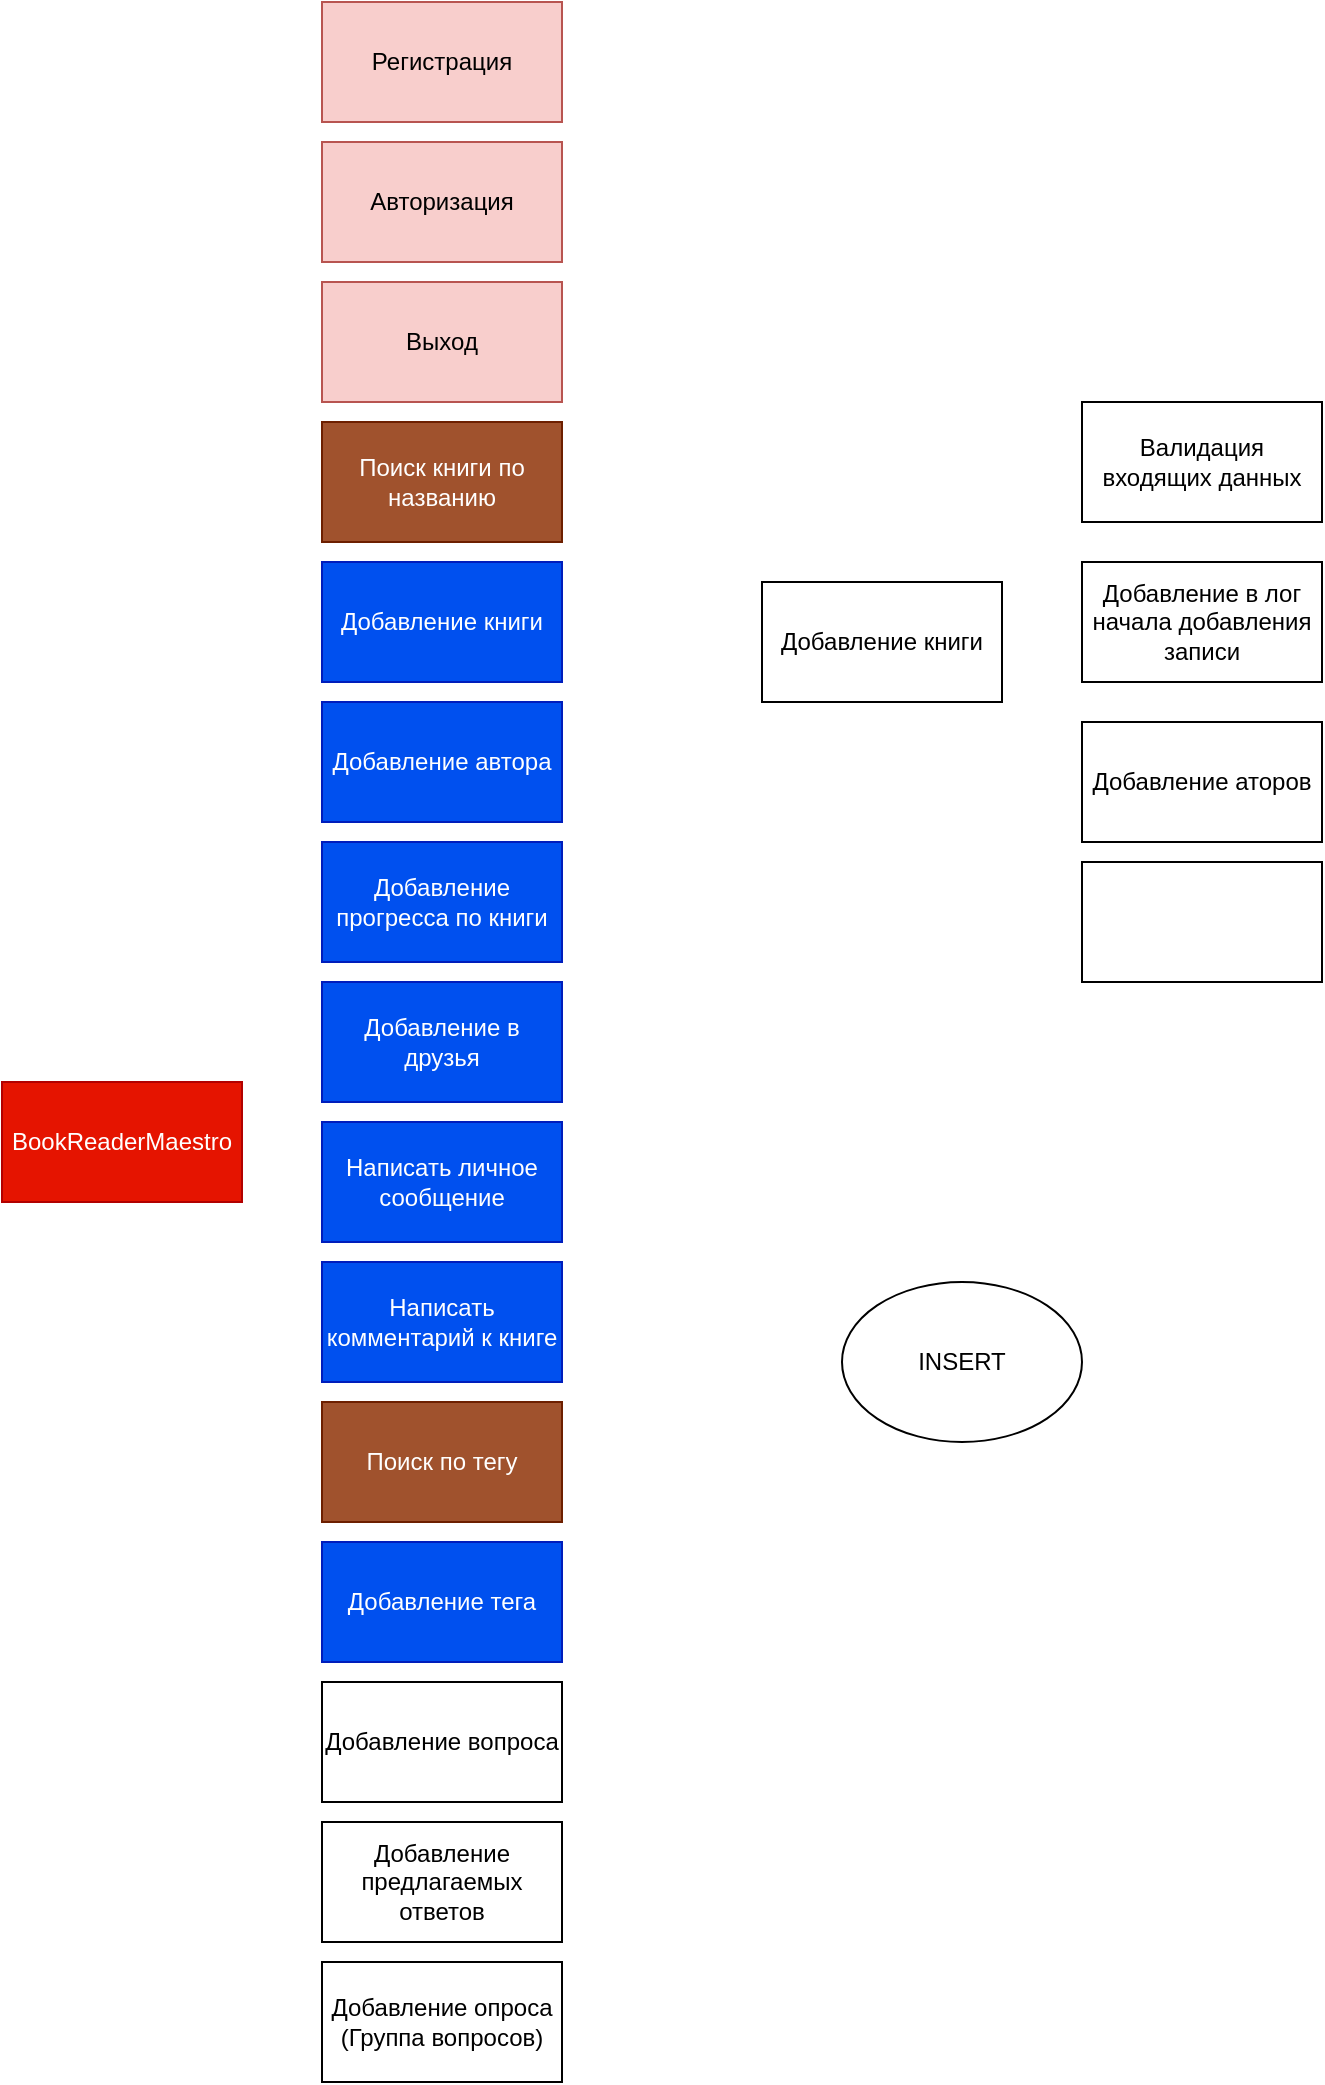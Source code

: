 <mxfile version="13.9.9" type="device"><diagram id="sS8PaLWExFXG7TFgGh_p" name="Страница 1"><mxGraphModel dx="1422" dy="2111" grid="1" gridSize="10" guides="1" tooltips="1" connect="1" arrows="1" fold="1" page="1" pageScale="1" pageWidth="827" pageHeight="1169" math="0" shadow="0"><root><mxCell id="0"/><mxCell id="1" parent="0"/><mxCell id="TFaSSnkVmqCk7lxCktU7-1" value="Написать личное сообщение" style="rounded=0;whiteSpace=wrap;html=1;fillColor=#0050ef;strokeColor=#001DBC;fontColor=#ffffff;" vertex="1" parent="1"><mxGeometry x="180" y="-580" width="120" height="60" as="geometry"/></mxCell><mxCell id="TFaSSnkVmqCk7lxCktU7-2" value="BookReaderMaestro" style="rounded=0;whiteSpace=wrap;html=1;fillColor=#e51400;strokeColor=#B20000;fontColor=#ffffff;" vertex="1" parent="1"><mxGeometry x="20" y="-600" width="120" height="60" as="geometry"/></mxCell><mxCell id="TFaSSnkVmqCk7lxCktU7-3" value="Регистрация" style="rounded=0;whiteSpace=wrap;html=1;fillColor=#f8cecc;strokeColor=#b85450;" vertex="1" parent="1"><mxGeometry x="180" y="-1140" width="120" height="60" as="geometry"/></mxCell><mxCell id="TFaSSnkVmqCk7lxCktU7-4" value="Авторизация" style="rounded=0;whiteSpace=wrap;html=1;fillColor=#f8cecc;strokeColor=#b85450;" vertex="1" parent="1"><mxGeometry x="180" y="-1070" width="120" height="60" as="geometry"/></mxCell><mxCell id="TFaSSnkVmqCk7lxCktU7-5" value="Выход" style="rounded=0;whiteSpace=wrap;html=1;fillColor=#f8cecc;strokeColor=#b85450;" vertex="1" parent="1"><mxGeometry x="180" y="-1000" width="120" height="60" as="geometry"/></mxCell><mxCell id="TFaSSnkVmqCk7lxCktU7-6" value="Добавление книги" style="rounded=0;whiteSpace=wrap;html=1;fillColor=#0050ef;strokeColor=#001DBC;fontColor=#ffffff;" vertex="1" parent="1"><mxGeometry x="180" y="-860" width="120" height="60" as="geometry"/></mxCell><mxCell id="TFaSSnkVmqCk7lxCktU7-7" value="Добавление автора" style="rounded=0;whiteSpace=wrap;html=1;fillColor=#0050ef;strokeColor=#001DBC;fontColor=#ffffff;" vertex="1" parent="1"><mxGeometry x="180" y="-790" width="120" height="60" as="geometry"/></mxCell><mxCell id="TFaSSnkVmqCk7lxCktU7-8" value="Добавление прогресса по книги" style="rounded=0;whiteSpace=wrap;html=1;fillColor=#0050ef;strokeColor=#001DBC;fontColor=#ffffff;" vertex="1" parent="1"><mxGeometry x="180" y="-720" width="120" height="60" as="geometry"/></mxCell><mxCell id="TFaSSnkVmqCk7lxCktU7-9" value="Добавление в друзья" style="rounded=0;whiteSpace=wrap;html=1;fillColor=#0050ef;strokeColor=#001DBC;fontColor=#ffffff;" vertex="1" parent="1"><mxGeometry x="180" y="-650" width="120" height="60" as="geometry"/></mxCell><mxCell id="TFaSSnkVmqCk7lxCktU7-10" value="Написать комментарий к книге" style="rounded=0;whiteSpace=wrap;html=1;fillColor=#0050ef;strokeColor=#001DBC;fontColor=#ffffff;" vertex="1" parent="1"><mxGeometry x="180" y="-510" width="120" height="60" as="geometry"/></mxCell><mxCell id="TFaSSnkVmqCk7lxCktU7-11" value="Поиск книги по названию" style="rounded=0;whiteSpace=wrap;html=1;fillColor=#a0522d;strokeColor=#6D1F00;fontColor=#ffffff;" vertex="1" parent="1"><mxGeometry x="180" y="-930" width="120" height="60" as="geometry"/></mxCell><mxCell id="TFaSSnkVmqCk7lxCktU7-14" value="Поиск по тегу" style="rounded=0;whiteSpace=wrap;html=1;fillColor=#a0522d;strokeColor=#6D1F00;fontColor=#ffffff;" vertex="1" parent="1"><mxGeometry x="180" y="-440" width="120" height="60" as="geometry"/></mxCell><mxCell id="TFaSSnkVmqCk7lxCktU7-15" value="Добавление тега" style="rounded=0;whiteSpace=wrap;html=1;fillColor=#0050ef;strokeColor=#001DBC;fontColor=#ffffff;" vertex="1" parent="1"><mxGeometry x="180" y="-370" width="120" height="60" as="geometry"/></mxCell><mxCell id="TFaSSnkVmqCk7lxCktU7-16" value="Добавление книги" style="rounded=0;whiteSpace=wrap;html=1;" vertex="1" parent="1"><mxGeometry x="400" y="-850" width="120" height="60" as="geometry"/></mxCell><mxCell id="TFaSSnkVmqCk7lxCktU7-17" value="Валидация входящих данных" style="rounded=0;whiteSpace=wrap;html=1;" vertex="1" parent="1"><mxGeometry x="560" y="-940" width="120" height="60" as="geometry"/></mxCell><mxCell id="TFaSSnkVmqCk7lxCktU7-18" value="Добавление в лог&lt;br&gt;начала добавления записи" style="rounded=0;whiteSpace=wrap;html=1;" vertex="1" parent="1"><mxGeometry x="560" y="-860" width="120" height="60" as="geometry"/></mxCell><mxCell id="TFaSSnkVmqCk7lxCktU7-19" value="Добавление аторов" style="rounded=0;whiteSpace=wrap;html=1;" vertex="1" parent="1"><mxGeometry x="560" y="-780" width="120" height="60" as="geometry"/></mxCell><mxCell id="TFaSSnkVmqCk7lxCktU7-20" value="" style="rounded=0;whiteSpace=wrap;html=1;" vertex="1" parent="1"><mxGeometry x="560" y="-710" width="120" height="60" as="geometry"/></mxCell><mxCell id="TFaSSnkVmqCk7lxCktU7-21" value="Добавление вопроса" style="rounded=0;whiteSpace=wrap;html=1;" vertex="1" parent="1"><mxGeometry x="180" y="-300" width="120" height="60" as="geometry"/></mxCell><mxCell id="TFaSSnkVmqCk7lxCktU7-22" value="Добавление предлагаемых ответов" style="rounded=0;whiteSpace=wrap;html=1;" vertex="1" parent="1"><mxGeometry x="180" y="-230" width="120" height="60" as="geometry"/></mxCell><mxCell id="TFaSSnkVmqCk7lxCktU7-23" value="Добавление опроса&lt;br&gt;(Группа вопросов)" style="rounded=0;whiteSpace=wrap;html=1;" vertex="1" parent="1"><mxGeometry x="180" y="-160" width="120" height="60" as="geometry"/></mxCell><mxCell id="TFaSSnkVmqCk7lxCktU7-25" value="INSERT" style="ellipse;whiteSpace=wrap;html=1;" vertex="1" parent="1"><mxGeometry x="440" y="-500" width="120" height="80" as="geometry"/></mxCell></root></mxGraphModel></diagram></mxfile>